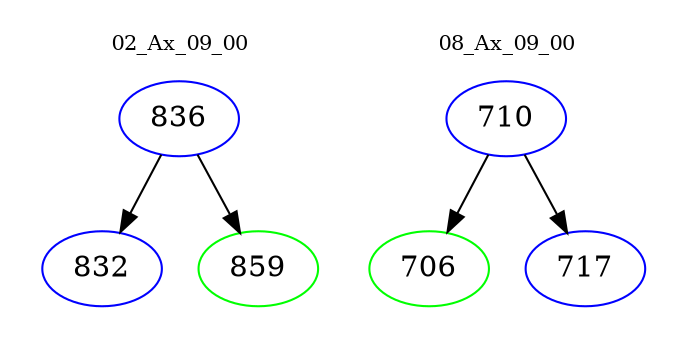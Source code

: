 digraph{
subgraph cluster_0 {
color = white
label = "02_Ax_09_00";
fontsize=10;
T0_836 [label="836", color="blue"]
T0_836 -> T0_832 [color="black"]
T0_832 [label="832", color="blue"]
T0_836 -> T0_859 [color="black"]
T0_859 [label="859", color="green"]
}
subgraph cluster_1 {
color = white
label = "08_Ax_09_00";
fontsize=10;
T1_710 [label="710", color="blue"]
T1_710 -> T1_706 [color="black"]
T1_706 [label="706", color="green"]
T1_710 -> T1_717 [color="black"]
T1_717 [label="717", color="blue"]
}
}
